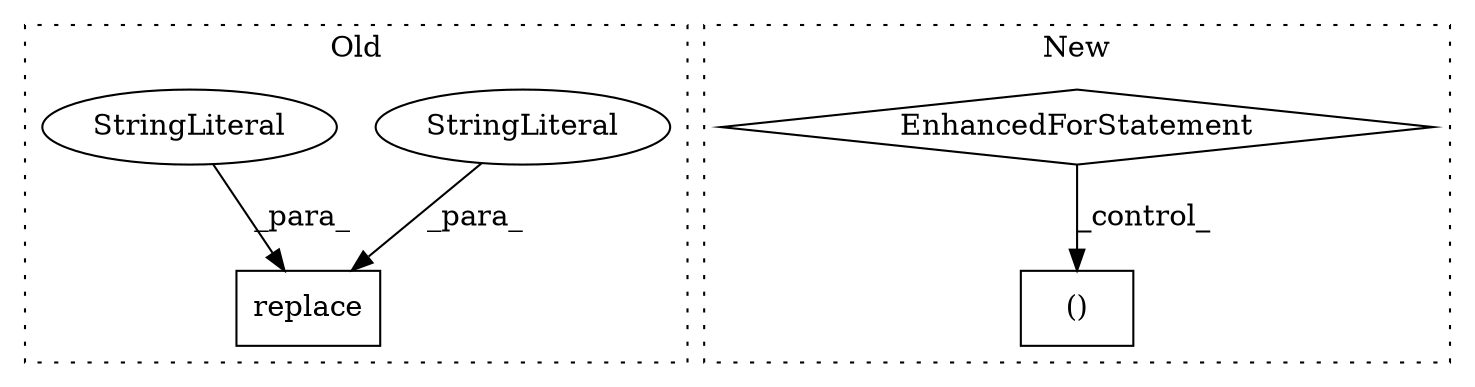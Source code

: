 digraph G {
subgraph cluster0 {
1 [label="replace" a="32" s="4780,4811" l="8,1" shape="box"];
3 [label="StringLiteral" a="45" s="4798" l="13" shape="ellipse"];
4 [label="StringLiteral" a="45" s="4788" l="9" shape="ellipse"];
label = "Old";
style="dotted";
}
subgraph cluster1 {
2 [label="()" a="106" s="4883" l="27" shape="box"];
5 [label="EnhancedForStatement" a="70" s="4744,4822" l="53,2" shape="diamond"];
label = "New";
style="dotted";
}
3 -> 1 [label="_para_"];
4 -> 1 [label="_para_"];
5 -> 2 [label="_control_"];
}